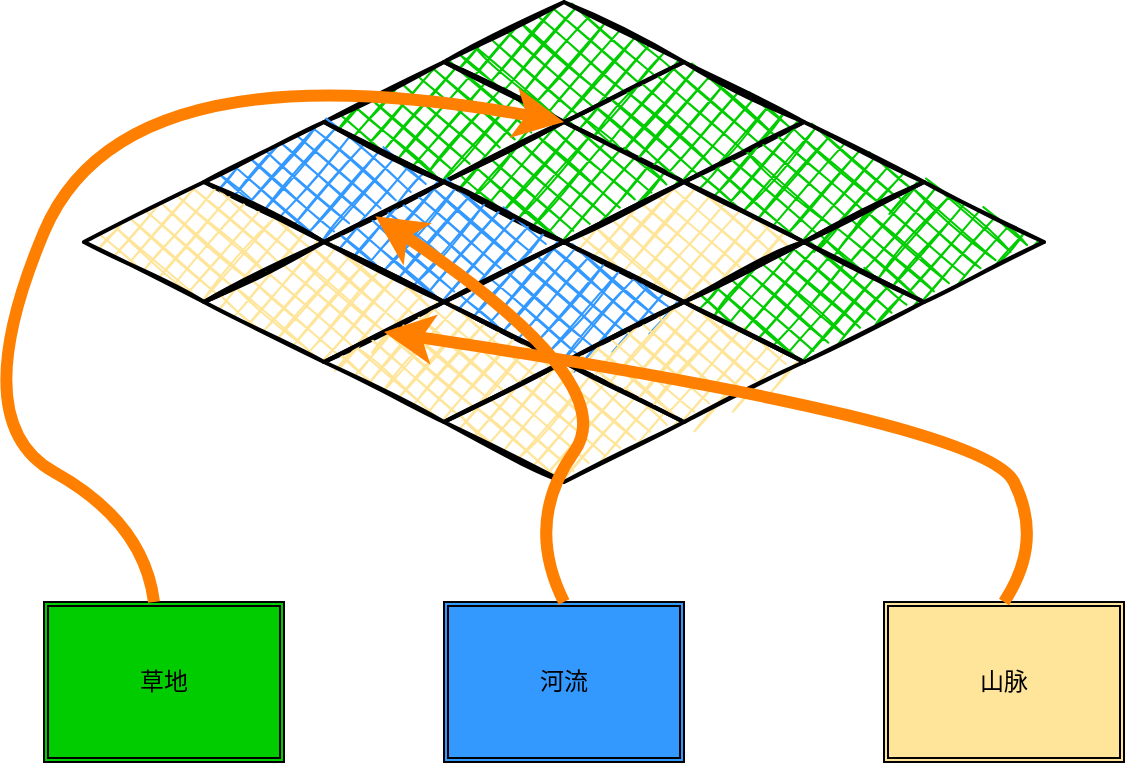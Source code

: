 <mxfile version="14.6.13" type="github">
  <diagram id="bHwE1NuuY81a30KCXYRO" name="Page-1">
    <mxGraphModel dx="948" dy="551" grid="1" gridSize="10" guides="1" tooltips="1" connect="1" arrows="1" fold="1" page="1" pageScale="1" pageWidth="827" pageHeight="1169" math="0" shadow="0">
      <root>
        <mxCell id="0" />
        <mxCell id="1" parent="0" />
        <mxCell id="308k6nHjZVffVi8P-qep-17" value="草地" style="shape=ext;double=1;rounded=0;whiteSpace=wrap;html=1;fillColor=#00CC00;" vertex="1" parent="1">
          <mxGeometry x="130" y="350" width="120" height="80" as="geometry" />
        </mxCell>
        <mxCell id="308k6nHjZVffVi8P-qep-18" value="河流" style="shape=ext;double=1;rounded=0;whiteSpace=wrap;html=1;fillColor=#3399FF;" vertex="1" parent="1">
          <mxGeometry x="330" y="350" width="120" height="80" as="geometry" />
        </mxCell>
        <mxCell id="308k6nHjZVffVi8P-qep-19" value="山脉" style="shape=ext;double=1;rounded=0;whiteSpace=wrap;html=1;fillColor=#FFE599;" vertex="1" parent="1">
          <mxGeometry x="550" y="350" width="120" height="80" as="geometry" />
        </mxCell>
        <mxCell id="308k6nHjZVffVi8P-qep-21" value="" style="rhombus;whiteSpace=wrap;html=1;strokeWidth=2;fillWeight=-1;hachureGap=8;fillStyle=cross-hatch;sketch=1;fillColor=#00CC00;" vertex="1" parent="1">
          <mxGeometry x="270" y="80" width="120" height="60" as="geometry" />
        </mxCell>
        <mxCell id="308k6nHjZVffVi8P-qep-23" value="" style="rhombus;whiteSpace=wrap;html=1;strokeWidth=2;fillWeight=-1;hachureGap=8;fillStyle=cross-hatch;sketch=1;fillColor=#00CC00;" vertex="1" parent="1">
          <mxGeometry x="330" y="110" width="120" height="60" as="geometry" />
        </mxCell>
        <mxCell id="308k6nHjZVffVi8P-qep-24" value="" style="rhombus;whiteSpace=wrap;html=1;strokeWidth=2;fillWeight=-1;hachureGap=8;fillStyle=cross-hatch;sketch=1;fillColor=#3399FF;" vertex="1" parent="1">
          <mxGeometry x="210" y="110" width="120" height="60" as="geometry" />
        </mxCell>
        <mxCell id="308k6nHjZVffVi8P-qep-25" value="" style="rhombus;whiteSpace=wrap;html=1;strokeWidth=2;fillWeight=-1;hachureGap=8;fillStyle=cross-hatch;sketch=1;fillColor=#3399FF;" vertex="1" parent="1">
          <mxGeometry x="270" y="140" width="120" height="60" as="geometry" />
        </mxCell>
        <mxCell id="308k6nHjZVffVi8P-qep-26" value="" style="rhombus;whiteSpace=wrap;html=1;strokeWidth=2;fillWeight=-1;hachureGap=8;fillStyle=cross-hatch;sketch=1;fillColor=#FFE599;" vertex="1" parent="1">
          <mxGeometry x="390" y="140" width="120" height="60" as="geometry" />
        </mxCell>
        <mxCell id="308k6nHjZVffVi8P-qep-27" value="" style="rhombus;whiteSpace=wrap;html=1;strokeWidth=2;fillWeight=-1;hachureGap=8;fillStyle=cross-hatch;sketch=1;fillColor=#3399FF;" vertex="1" parent="1">
          <mxGeometry x="330" y="170" width="120" height="60" as="geometry" />
        </mxCell>
        <mxCell id="308k6nHjZVffVi8P-qep-28" value="" style="rhombus;whiteSpace=wrap;html=1;strokeWidth=2;fillWeight=-1;hachureGap=8;fillStyle=cross-hatch;sketch=1;fillColor=#00CC00;" vertex="1" parent="1">
          <mxGeometry x="330" y="50" width="120" height="60" as="geometry" />
        </mxCell>
        <mxCell id="308k6nHjZVffVi8P-qep-29" value="" style="rhombus;whiteSpace=wrap;html=1;strokeWidth=2;fillWeight=-1;hachureGap=8;fillStyle=cross-hatch;sketch=1;fillColor=#00CC00;" vertex="1" parent="1">
          <mxGeometry x="390" y="80" width="120" height="60" as="geometry" />
        </mxCell>
        <mxCell id="308k6nHjZVffVi8P-qep-30" value="" style="rhombus;whiteSpace=wrap;html=1;strokeWidth=2;fillWeight=-1;hachureGap=8;fillStyle=cross-hatch;sketch=1;fillColor=#00CC00;" vertex="1" parent="1">
          <mxGeometry x="450" y="110" width="120" height="60" as="geometry" />
        </mxCell>
        <mxCell id="308k6nHjZVffVi8P-qep-31" value="" style="rhombus;whiteSpace=wrap;html=1;strokeWidth=2;fillWeight=-1;hachureGap=8;fillStyle=cross-hatch;sketch=1;fillColor=#FFE599;" vertex="1" parent="1">
          <mxGeometry x="150" y="140" width="120" height="60" as="geometry" />
        </mxCell>
        <mxCell id="308k6nHjZVffVi8P-qep-32" value="" style="rhombus;whiteSpace=wrap;html=1;strokeWidth=2;fillWeight=-1;hachureGap=8;fillStyle=cross-hatch;sketch=1;fillColor=#FFE599;" vertex="1" parent="1">
          <mxGeometry x="210" y="170" width="120" height="60" as="geometry" />
        </mxCell>
        <mxCell id="308k6nHjZVffVi8P-qep-33" value="" style="rhombus;whiteSpace=wrap;html=1;strokeWidth=2;fillWeight=-1;hachureGap=8;fillStyle=cross-hatch;sketch=1;fillColor=#FFE599;" vertex="1" parent="1">
          <mxGeometry x="270" y="200" width="120" height="60" as="geometry" />
        </mxCell>
        <mxCell id="308k6nHjZVffVi8P-qep-34" value="" style="rhombus;whiteSpace=wrap;html=1;strokeWidth=2;fillWeight=-1;hachureGap=8;fillStyle=cross-hatch;sketch=1;fillColor=#FFE599;" vertex="1" parent="1">
          <mxGeometry x="330" y="230" width="120" height="60" as="geometry" />
        </mxCell>
        <mxCell id="308k6nHjZVffVi8P-qep-35" value="" style="rhombus;whiteSpace=wrap;html=1;strokeWidth=2;fillWeight=-1;hachureGap=8;fillStyle=cross-hatch;sketch=1;fillColor=#FFE599;" vertex="1" parent="1">
          <mxGeometry x="390" y="200" width="120" height="60" as="geometry" />
        </mxCell>
        <mxCell id="308k6nHjZVffVi8P-qep-36" value="" style="rhombus;whiteSpace=wrap;html=1;strokeWidth=2;fillWeight=-1;hachureGap=8;fillStyle=cross-hatch;sketch=1;fillColor=#00CC00;" vertex="1" parent="1">
          <mxGeometry x="450" y="170" width="120" height="60" as="geometry" />
        </mxCell>
        <mxCell id="308k6nHjZVffVi8P-qep-37" value="" style="rhombus;whiteSpace=wrap;html=1;strokeWidth=2;fillWeight=-1;hachureGap=8;fillStyle=cross-hatch;sketch=1;fillColor=#00CC00;" vertex="1" parent="1">
          <mxGeometry x="510" y="140" width="120" height="60" as="geometry" />
        </mxCell>
        <mxCell id="308k6nHjZVffVi8P-qep-40" value="" style="curved=1;endArrow=classic;html=1;strokeColor=#FF8000;strokeWidth=6;entryX=0;entryY=0.5;entryDx=0;entryDy=0;" edge="1" parent="1" source="308k6nHjZVffVi8P-qep-17" target="308k6nHjZVffVi8P-qep-29">
          <mxGeometry width="50" height="50" relative="1" as="geometry">
            <mxPoint x="130" y="310" as="sourcePoint" />
            <mxPoint x="100" y="99.333" as="targetPoint" />
            <Array as="points">
              <mxPoint x="180" y="310" />
              <mxPoint x="90" y="260" />
              <mxPoint x="170" y="70" />
            </Array>
          </mxGeometry>
        </mxCell>
        <mxCell id="308k6nHjZVffVi8P-qep-41" value="" style="curved=1;endArrow=classic;html=1;strokeColor=#FF8000;strokeWidth=6;exitX=0.5;exitY=0;exitDx=0;exitDy=0;" edge="1" parent="1" source="308k6nHjZVffVi8P-qep-18" target="308k6nHjZVffVi8P-qep-24">
          <mxGeometry width="50" height="50" relative="1" as="geometry">
            <mxPoint x="60" y="250" as="sourcePoint" />
            <mxPoint x="230" y="100" as="targetPoint" />
            <Array as="points">
              <mxPoint x="370" y="310" />
              <mxPoint x="420" y="240" />
            </Array>
          </mxGeometry>
        </mxCell>
        <mxCell id="308k6nHjZVffVi8P-qep-42" value="" style="curved=1;endArrow=classic;html=1;strokeColor=#FF8000;strokeWidth=6;entryX=0;entryY=0;entryDx=0;entryDy=0;exitX=0.5;exitY=0;exitDx=0;exitDy=0;" edge="1" parent="1" source="308k6nHjZVffVi8P-qep-19" target="308k6nHjZVffVi8P-qep-33">
          <mxGeometry width="50" height="50" relative="1" as="geometry">
            <mxPoint x="680" y="330" as="sourcePoint" />
            <mxPoint x="730" y="280" as="targetPoint" />
            <Array as="points">
              <mxPoint x="630" y="320" />
              <mxPoint x="600" y="260" />
            </Array>
          </mxGeometry>
        </mxCell>
      </root>
    </mxGraphModel>
  </diagram>
</mxfile>
